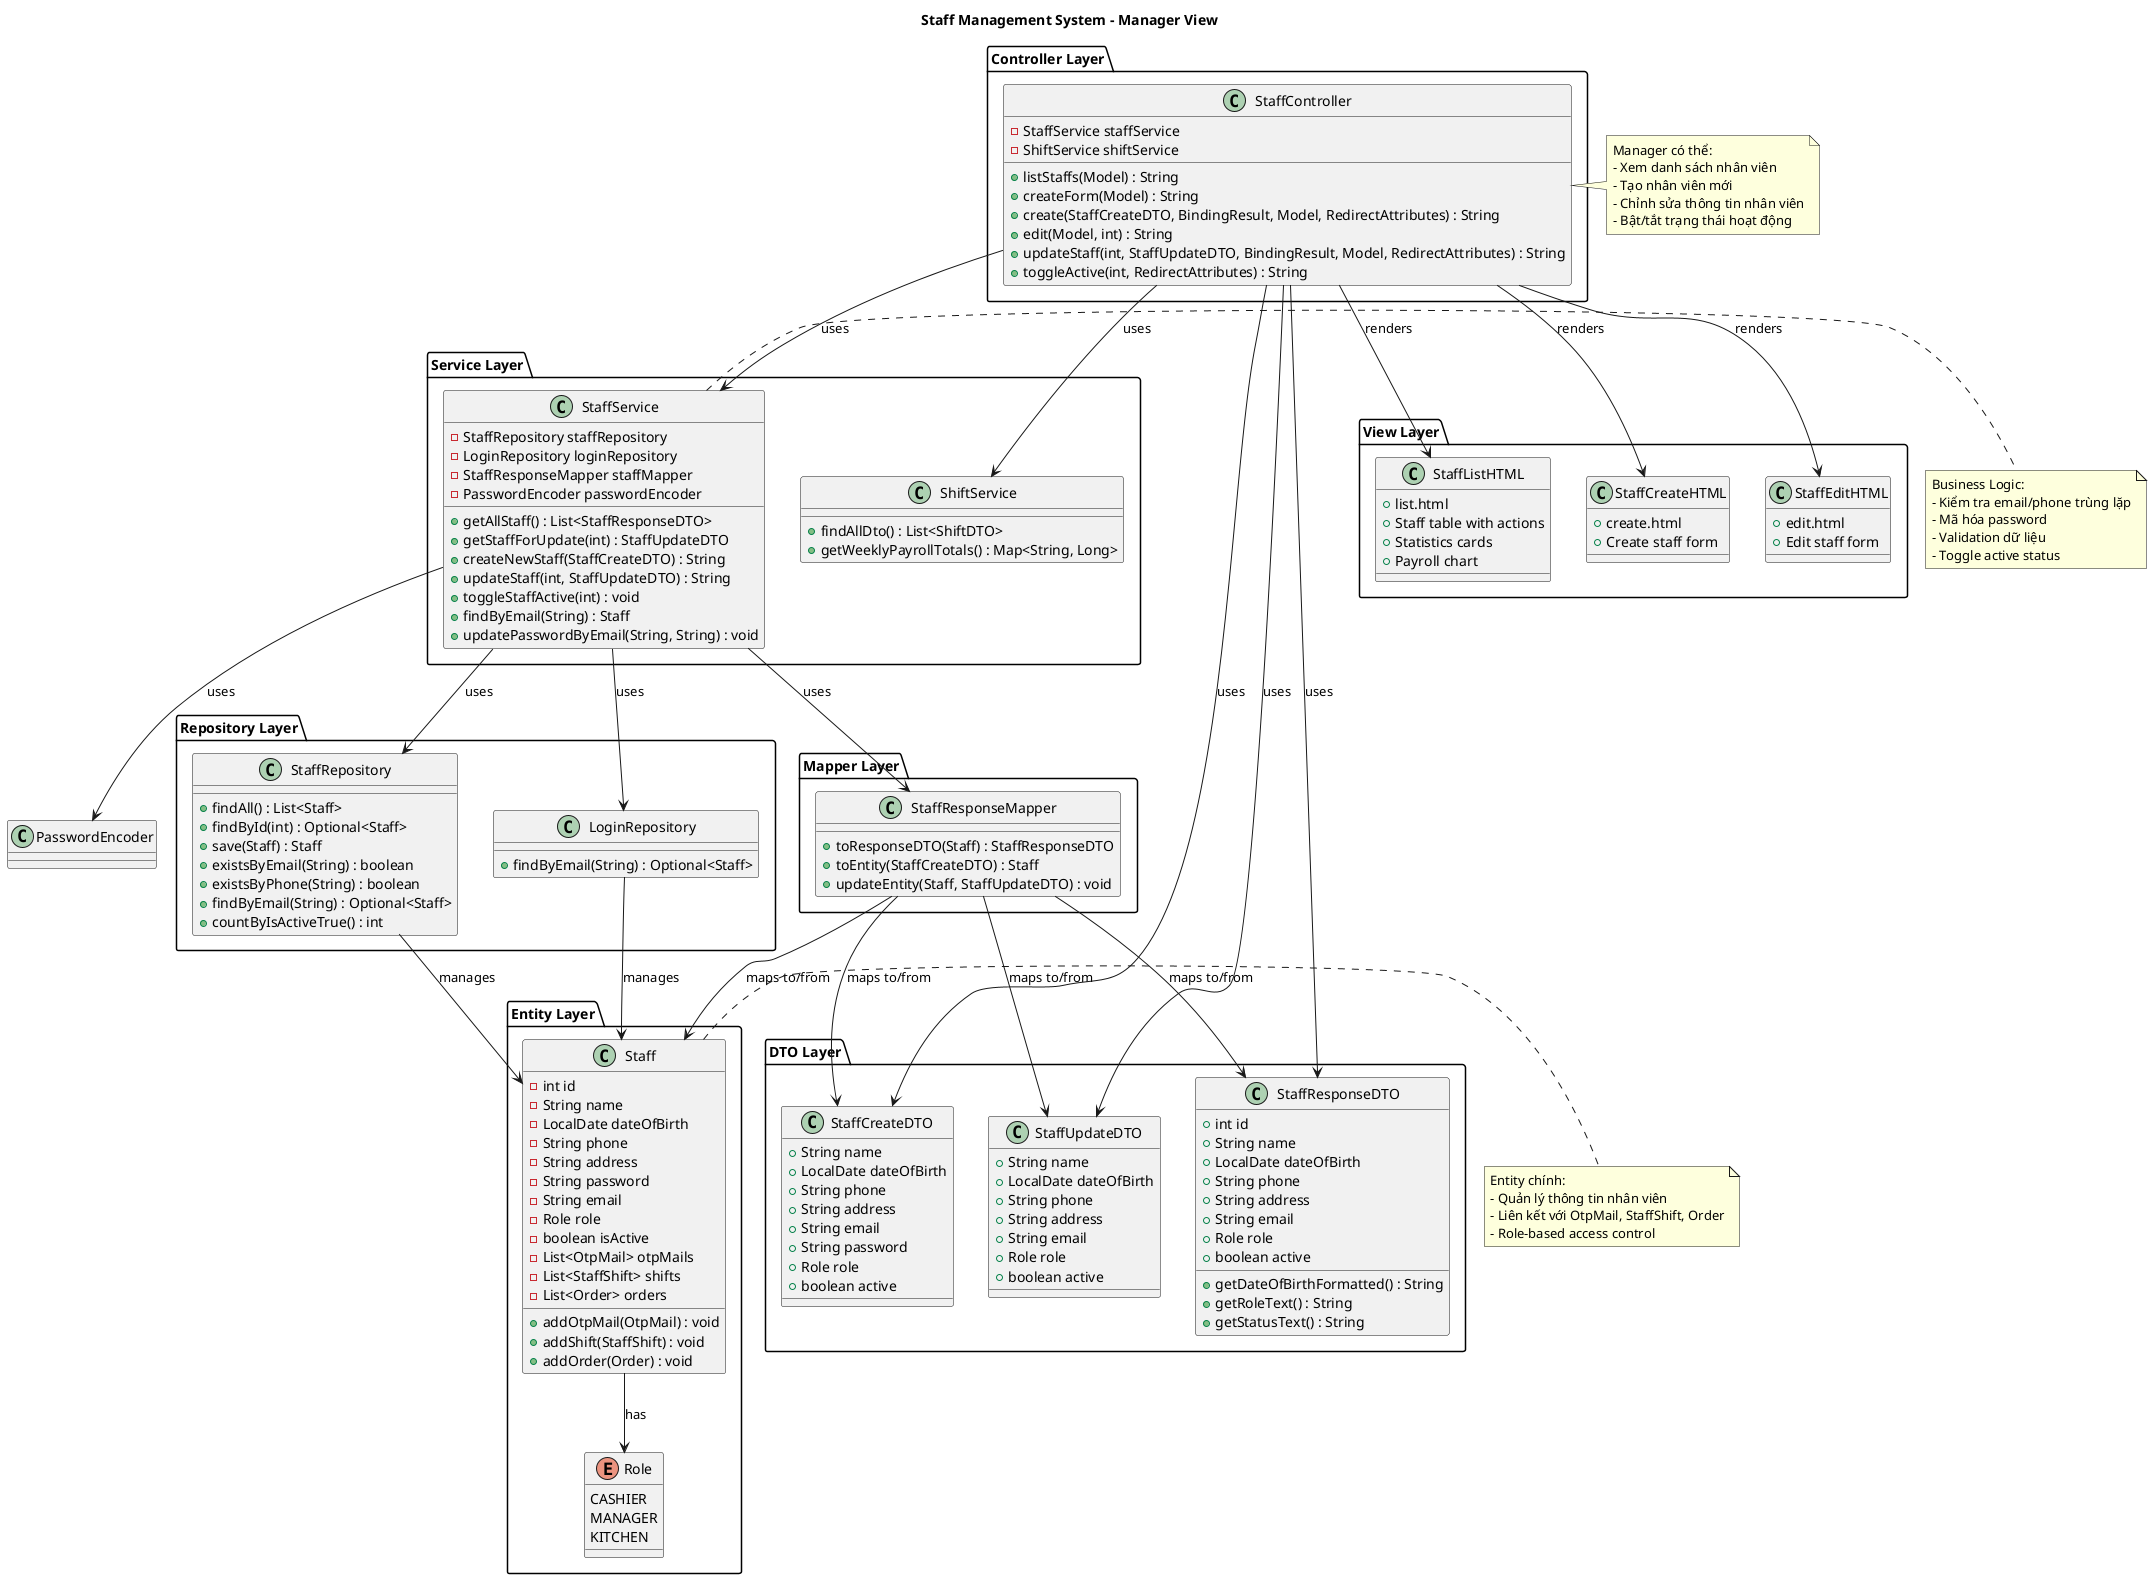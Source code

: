 @startuml
title Staff Management System - Manager View

package "Controller Layer" {
    class StaffController {
        - StaffService staffService
        - ShiftService shiftService
        + listStaffs(Model) : String
        + createForm(Model) : String
        + create(StaffCreateDTO, BindingResult, Model, RedirectAttributes) : String
        + edit(Model, int) : String
        + updateStaff(int, StaffUpdateDTO, BindingResult, Model, RedirectAttributes) : String
        + toggleActive(int, RedirectAttributes) : String
    }
}

package "Service Layer" {
    class StaffService {
        - StaffRepository staffRepository
        - LoginRepository loginRepository
        - StaffResponseMapper staffMapper
        - PasswordEncoder passwordEncoder
        + getAllStaff() : List<StaffResponseDTO>
        + getStaffForUpdate(int) : StaffUpdateDTO
        + createNewStaff(StaffCreateDTO) : String
        + updateStaff(int, StaffUpdateDTO) : String
        + toggleStaffActive(int) : void
        + findByEmail(String) : Staff
        + updatePasswordByEmail(String, String) : void
    }
    
    class ShiftService {
        + findAllDto() : List<ShiftDTO>
        + getWeeklyPayrollTotals() : Map<String, Long>
    }
}

package "Repository Layer" {
    class StaffRepository {
        + findAll() : List<Staff>
        + findById(int) : Optional<Staff>
        + save(Staff) : Staff
        + existsByEmail(String) : boolean
        + existsByPhone(String) : boolean
        + findByEmail(String) : Optional<Staff>
        + countByIsActiveTrue() : int
    }
    
    class LoginRepository {
        + findByEmail(String) : Optional<Staff>
    }
}

package "Entity Layer" {
    class Staff {
        - int id
        - String name
        - LocalDate dateOfBirth
        - String phone
        - String address
        - String password
        - String email
        - Role role
        - boolean isActive
        - List<OtpMail> otpMails
        - List<StaffShift> shifts
        - List<Order> orders
        + addOtpMail(OtpMail) : void
        + addShift(StaffShift) : void
        + addOrder(Order) : void
    }
    
    enum Role {
        CASHIER
        MANAGER
        KITCHEN
    }
}

package "DTO Layer" {
    class StaffCreateDTO {
        + String name
        + LocalDate dateOfBirth
        + String phone
        + String address
        + String email
        + String password
        + Role role
        + boolean active
    }
    
    class StaffUpdateDTO {
        + String name
        + LocalDate dateOfBirth
        + String phone
        + String address
        + String email
        + Role role
        + boolean active
    }
    
    class StaffResponseDTO {
        + int id
        + String name
        + LocalDate dateOfBirth
        + String phone
        + String address
        + String email
        + Role role
        + boolean active
        + getDateOfBirthFormatted() : String
        + getRoleText() : String
        + getStatusText() : String
    }
}

package "Mapper Layer" {
    class StaffResponseMapper {
        + toResponseDTO(Staff) : StaffResponseDTO
        + toEntity(StaffCreateDTO) : Staff
        + updateEntity(Staff, StaffUpdateDTO) : void
    }
}

package "View Layer" {
    class StaffListHTML {
        + list.html
        + Staff table with actions
        + Statistics cards
        + Payroll chart
    }
    
    class StaffCreateHTML {
        + create.html
        + Create staff form
    }
    
    class StaffEditHTML {
        + edit.html
        + Edit staff form
    }
}

' Relationships
StaffController --> StaffService : uses
StaffController --> ShiftService : uses
StaffService --> StaffRepository : uses
StaffService --> LoginRepository : uses
StaffService --> StaffResponseMapper : uses
StaffService --> PasswordEncoder : uses

StaffRepository --> Staff : manages
LoginRepository --> Staff : manages
StaffResponseMapper --> Staff : maps to/from
StaffResponseMapper --> StaffCreateDTO : maps to/from
StaffResponseMapper --> StaffUpdateDTO : maps to/from
StaffResponseMapper --> StaffResponseDTO : maps to/from

Staff --> Role : has
StaffController --> StaffCreateDTO : uses
StaffController --> StaffUpdateDTO : uses
StaffController --> StaffResponseDTO : uses

StaffController --> StaffListHTML : renders
StaffController --> StaffCreateHTML : renders
StaffController --> StaffEditHTML : renders

note right of StaffController
  Manager có thể:
  - Xem danh sách nhân viên
  - Tạo nhân viên mới
  - Chỉnh sửa thông tin nhân viên
  - Bật/tắt trạng thái hoạt động
end note

note right of StaffService
  Business Logic:
  - Kiểm tra email/phone trùng lặp
  - Mã hóa password
  - Validation dữ liệu
  - Toggle active status
end note

note right of Staff
  Entity chính:
  - Quản lý thông tin nhân viên
  - Liên kết với OtpMail, StaffShift, Order
  - Role-based access control
end note

@enduml

